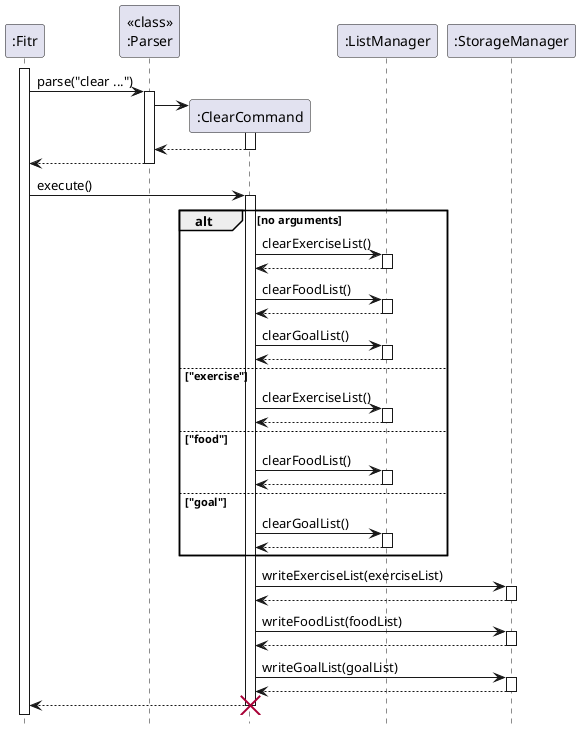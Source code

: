 @startuml
skinparam Shadowing false

participant ":Fitr"
participant "<<class>>\n:Parser"
participant ":ClearCommand"
participant ":ListManager"
participant ":StorageManager"

activate ":Fitr"
":Fitr" -> "<<class>>\n:Parser" ++ : parse("clear ...")

create ":ClearCommand"
"<<class>>\n:Parser" -> ":ClearCommand" ++
return
return

":Fitr" -> ":ClearCommand" ++ : execute()

alt no arguments
    ":ClearCommand" -> ":ListManager" ++ : clearExerciseList()
    return
    ":ClearCommand" -> ":ListManager" ++ : clearFoodList()
    return
    ":ClearCommand" -> ":ListManager" ++ : clearGoalList()
    return
else "exercise"
    ":ClearCommand" -> ":ListManager" ++ : clearExerciseList()
    return
else "food"
    ":ClearCommand" -> ":ListManager" ++ : clearFoodList()
    return
else "goal"
    ":ClearCommand" -> ":ListManager" ++ : clearGoalList()
    return
end

":ClearCommand" -> ":StorageManager" ++ : writeExerciseList(exerciseList)
return
":ClearCommand" -> ":StorageManager" ++ : writeFoodList(foodList)
return
":ClearCommand" -> ":StorageManager" ++ : writeGoalList(goalList)
return

return
destroy ":ClearCommand"

hide footbox
@enduml